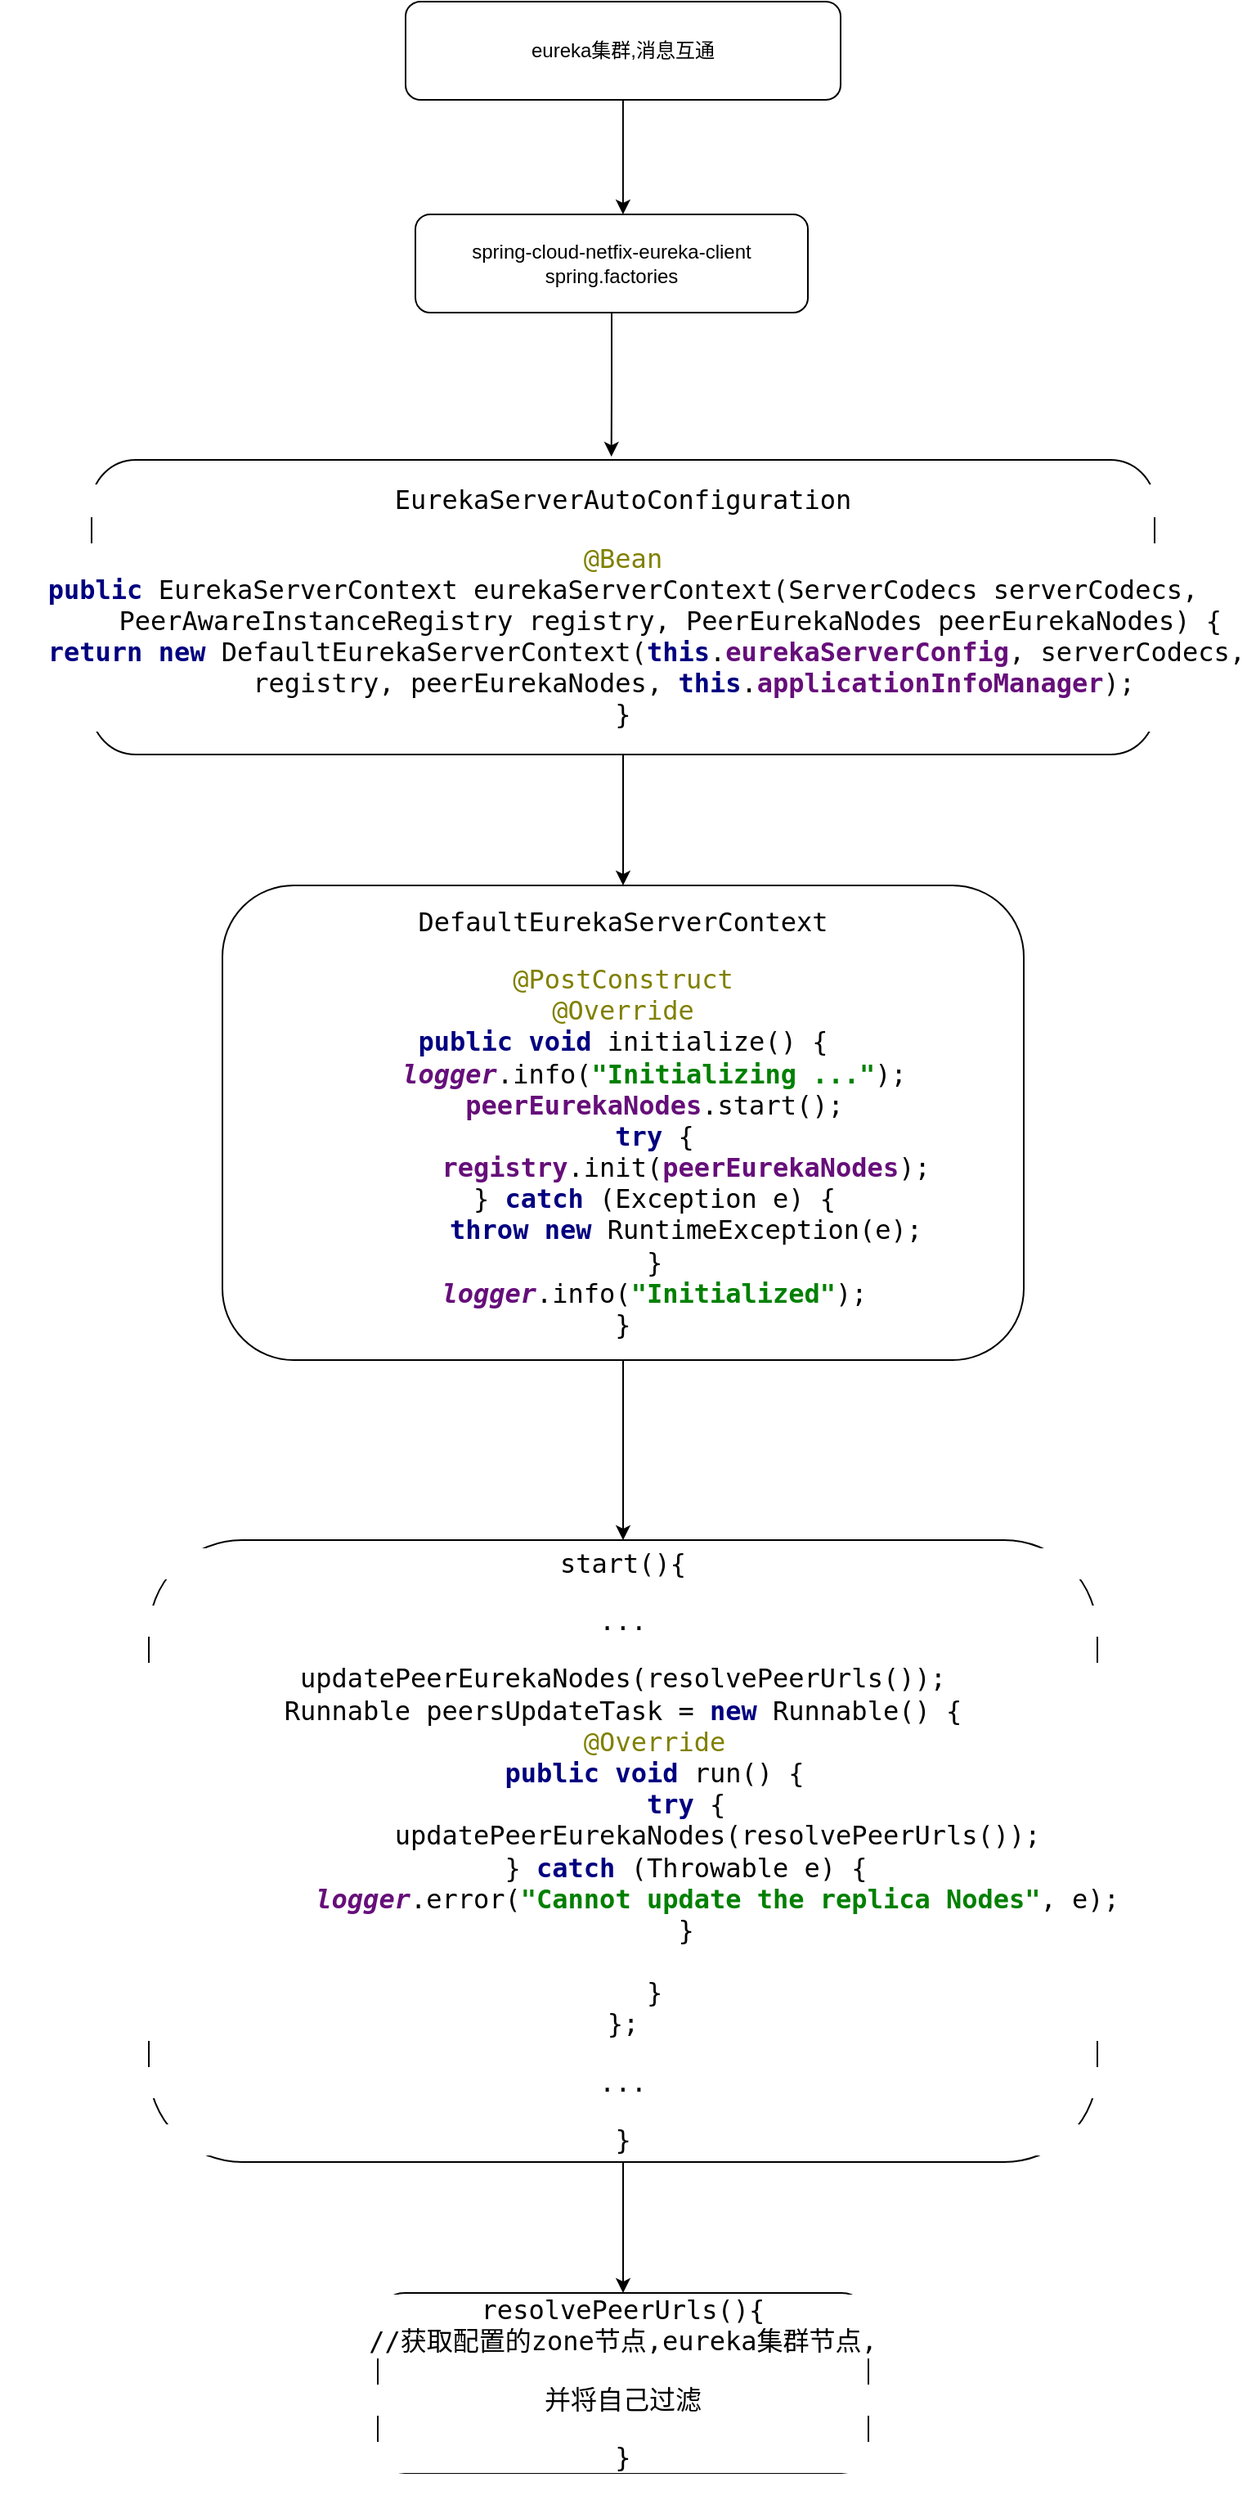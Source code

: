 <mxfile version="14.2.7" type="github">
  <diagram id="cwYzjmjVExxF-Va3FA4w" name="Page-1">
    <mxGraphModel dx="1067" dy="486" grid="1" gridSize="10" guides="1" tooltips="1" connect="1" arrows="1" fold="1" page="1" pageScale="1" pageWidth="827" pageHeight="1169" math="0" shadow="0">
      <root>
        <mxCell id="0" />
        <mxCell id="1" parent="0" />
        <mxCell id="7cnjzRK2snPHN8T6IAAg-6" style="edgeStyle=orthogonalEdgeStyle;rounded=0;orthogonalLoop=1;jettySize=auto;html=1;entryX=0.489;entryY=-0.011;entryDx=0;entryDy=0;entryPerimeter=0;" edge="1" parent="1" source="7cnjzRK2snPHN8T6IAAg-2" target="7cnjzRK2snPHN8T6IAAg-5">
          <mxGeometry relative="1" as="geometry" />
        </mxCell>
        <mxCell id="7cnjzRK2snPHN8T6IAAg-2" value="&lt;span&gt;spring-cloud-netfix-eureka-client&lt;/span&gt;&lt;br&gt;&lt;span&gt;spring.factories&lt;/span&gt;" style="rounded=1;whiteSpace=wrap;html=1;" vertex="1" parent="1">
          <mxGeometry x="360" y="160" width="240" height="60" as="geometry" />
        </mxCell>
        <mxCell id="7cnjzRK2snPHN8T6IAAg-4" style="edgeStyle=orthogonalEdgeStyle;rounded=0;orthogonalLoop=1;jettySize=auto;html=1;entryX=0.529;entryY=0;entryDx=0;entryDy=0;entryPerimeter=0;" edge="1" parent="1" source="7cnjzRK2snPHN8T6IAAg-3" target="7cnjzRK2snPHN8T6IAAg-2">
          <mxGeometry relative="1" as="geometry" />
        </mxCell>
        <mxCell id="7cnjzRK2snPHN8T6IAAg-3" value="eureka集群,消息互通" style="rounded=1;whiteSpace=wrap;html=1;" vertex="1" parent="1">
          <mxGeometry x="354" y="30" width="266" height="60" as="geometry" />
        </mxCell>
        <mxCell id="7cnjzRK2snPHN8T6IAAg-8" style="edgeStyle=orthogonalEdgeStyle;rounded=0;orthogonalLoop=1;jettySize=auto;html=1;" edge="1" parent="1" source="7cnjzRK2snPHN8T6IAAg-5" target="7cnjzRK2snPHN8T6IAAg-7">
          <mxGeometry relative="1" as="geometry" />
        </mxCell>
        <mxCell id="7cnjzRK2snPHN8T6IAAg-5" value="&lt;pre style=&quot;background-color: rgb(255 , 255 , 255) ; font-size: 12pt&quot;&gt;EurekaServerAutoConfiguration&lt;/pre&gt;&lt;pre style=&quot;background-color: rgb(255 , 255 , 255) ; font-size: 12pt&quot;&gt;&lt;pre style=&quot;font-size: 12pt&quot;&gt;&lt;span style=&quot;color: #808000&quot;&gt;@Bean&lt;br&gt;&lt;/span&gt;&lt;span style=&quot;color: #000080 ; font-weight: bold&quot;&gt;public &lt;/span&gt;EurekaServerContext eurekaServerContext(ServerCodecs serverCodecs,&lt;br&gt;      PeerAwareInstanceRegistry registry, PeerEurekaNodes peerEurekaNodes) {&lt;br&gt;   &lt;span style=&quot;color: #000080 ; font-weight: bold&quot;&gt;return new &lt;/span&gt;DefaultEurekaServerContext(&lt;span style=&quot;color: #000080 ; font-weight: bold&quot;&gt;this&lt;/span&gt;.&lt;span style=&quot;color: #660e7a ; font-weight: bold&quot;&gt;eurekaServerConfig&lt;/span&gt;, serverCodecs,&lt;br&gt;         registry, peerEurekaNodes, &lt;span style=&quot;color: #000080 ; font-weight: bold&quot;&gt;this&lt;/span&gt;.&lt;span style=&quot;color: #660e7a ; font-weight: bold&quot;&gt;applicationInfoManager&lt;/span&gt;);&lt;br&gt;}&lt;/pre&gt;&lt;/pre&gt;" style="rounded=1;whiteSpace=wrap;html=1;" vertex="1" parent="1">
          <mxGeometry x="162" y="310" width="650" height="180" as="geometry" />
        </mxCell>
        <mxCell id="7cnjzRK2snPHN8T6IAAg-10" style="edgeStyle=orthogonalEdgeStyle;rounded=0;orthogonalLoop=1;jettySize=auto;html=1;" edge="1" parent="1" source="7cnjzRK2snPHN8T6IAAg-7" target="7cnjzRK2snPHN8T6IAAg-9">
          <mxGeometry relative="1" as="geometry" />
        </mxCell>
        <mxCell id="7cnjzRK2snPHN8T6IAAg-7" value="&lt;pre style=&quot;background-color: rgb(255 , 255 , 255) ; font-size: 12pt&quot;&gt;DefaultEurekaServerContext&lt;/pre&gt;&lt;pre style=&quot;background-color: rgb(255 , 255 , 255) ; font-size: 12pt&quot;&gt;&lt;pre style=&quot;font-size: 12pt&quot;&gt;&lt;span style=&quot;color: #808000&quot;&gt;@PostConstruct&lt;br&gt;&lt;/span&gt;&lt;span style=&quot;color: #808000&quot;&gt;@Override&lt;br&gt;&lt;/span&gt;&lt;span style=&quot;color: #000080 ; font-weight: bold&quot;&gt;public void &lt;/span&gt;initialize() {&lt;br&gt;    &lt;span style=&quot;color: #660e7a ; font-weight: bold ; font-style: italic&quot;&gt;logger&lt;/span&gt;.info(&lt;span style=&quot;color: #008000 ; font-weight: bold&quot;&gt;&quot;Initializing ...&quot;&lt;/span&gt;);&lt;br&gt;    &lt;span style=&quot;color: #660e7a ; font-weight: bold&quot;&gt;peerEurekaNodes&lt;/span&gt;.start();&lt;br&gt;    &lt;span style=&quot;color: #000080 ; font-weight: bold&quot;&gt;try &lt;/span&gt;{&lt;br&gt;        &lt;span style=&quot;color: #660e7a ; font-weight: bold&quot;&gt;registry&lt;/span&gt;.init(&lt;span style=&quot;color: #660e7a ; font-weight: bold&quot;&gt;peerEurekaNodes&lt;/span&gt;);&lt;br&gt;    } &lt;span style=&quot;color: #000080 ; font-weight: bold&quot;&gt;catch &lt;/span&gt;(Exception e) {&lt;br&gt;        &lt;span style=&quot;color: #000080 ; font-weight: bold&quot;&gt;throw new &lt;/span&gt;RuntimeException(e);&lt;br&gt;    }&lt;br&gt;    &lt;span style=&quot;color: #660e7a ; font-weight: bold ; font-style: italic&quot;&gt;logger&lt;/span&gt;.info(&lt;span style=&quot;color: #008000 ; font-weight: bold&quot;&gt;&quot;Initialized&quot;&lt;/span&gt;);&lt;br&gt;}&lt;/pre&gt;&lt;/pre&gt;" style="rounded=1;whiteSpace=wrap;html=1;" vertex="1" parent="1">
          <mxGeometry x="242" y="570" width="490" height="290" as="geometry" />
        </mxCell>
        <mxCell id="7cnjzRK2snPHN8T6IAAg-12" style="edgeStyle=orthogonalEdgeStyle;rounded=0;orthogonalLoop=1;jettySize=auto;html=1;entryX=0.5;entryY=0;entryDx=0;entryDy=0;" edge="1" parent="1" source="7cnjzRK2snPHN8T6IAAg-9" target="7cnjzRK2snPHN8T6IAAg-11">
          <mxGeometry relative="1" as="geometry" />
        </mxCell>
        <mxCell id="7cnjzRK2snPHN8T6IAAg-9" value="&lt;pre style=&quot;background-color: rgb(255 , 255 , 255) ; font-size: 12pt&quot;&gt;start(){&lt;/pre&gt;&lt;pre style=&quot;background-color: rgb(255 , 255 , 255) ; font-size: 12pt&quot;&gt;...&lt;/pre&gt;&lt;pre style=&quot;background-color: rgb(255 , 255 , 255) ; font-size: 12pt&quot;&gt;&lt;pre style=&quot;font-size: 12pt&quot;&gt;updatePeerEurekaNodes(resolvePeerUrls());&lt;br&gt;Runnable peersUpdateTask = &lt;span style=&quot;color: #000080 ; font-weight: bold&quot;&gt;new &lt;/span&gt;Runnable() {&lt;br&gt;    &lt;span style=&quot;color: #808000&quot;&gt;@Override&lt;br&gt;&lt;/span&gt;&lt;span style=&quot;color: #808000&quot;&gt;    &lt;/span&gt;&lt;span style=&quot;color: #000080 ; font-weight: bold&quot;&gt;public void &lt;/span&gt;run() {&lt;br&gt;        &lt;span style=&quot;color: #000080 ; font-weight: bold&quot;&gt;try &lt;/span&gt;{&lt;br&gt;            updatePeerEurekaNodes(resolvePeerUrls());&lt;br&gt;        } &lt;span style=&quot;color: #000080 ; font-weight: bold&quot;&gt;catch &lt;/span&gt;(Throwable e) {&lt;br&gt;            &lt;span style=&quot;color: #660e7a ; font-weight: bold ; font-style: italic&quot;&gt;logger&lt;/span&gt;.error(&lt;span style=&quot;color: #008000 ; font-weight: bold&quot;&gt;&quot;Cannot update the replica Nodes&quot;&lt;/span&gt;, e);&lt;br&gt;        }&lt;br&gt;&lt;br&gt;    }&lt;br&gt;};&lt;/pre&gt;&lt;/pre&gt;&lt;pre style=&quot;background-color: rgb(255 , 255 , 255) ; font-size: 12pt&quot;&gt;...&lt;/pre&gt;&lt;pre style=&quot;background-color: rgb(255 , 255 , 255) ; font-size: 12pt&quot;&gt;}&lt;/pre&gt;" style="rounded=1;whiteSpace=wrap;html=1;" vertex="1" parent="1">
          <mxGeometry x="197" y="970" width="580" height="380" as="geometry" />
        </mxCell>
        <mxCell id="7cnjzRK2snPHN8T6IAAg-11" value="&lt;pre style=&quot;background-color: rgb(255 , 255 , 255) ; font-size: 12pt&quot;&gt;resolvePeerUrls(){&lt;br&gt;//获取配置的zone节点,eureka集群节点,&lt;/pre&gt;&lt;pre style=&quot;background-color: rgb(255 , 255 , 255) ; font-size: 12pt&quot;&gt;并将自己过滤&lt;/pre&gt;&lt;pre style=&quot;background-color: rgb(255 , 255 , 255) ; font-size: 12pt&quot;&gt;}&lt;/pre&gt;" style="rounded=1;whiteSpace=wrap;html=1;" vertex="1" parent="1">
          <mxGeometry x="337" y="1430" width="300" height="110" as="geometry" />
        </mxCell>
      </root>
    </mxGraphModel>
  </diagram>
</mxfile>
